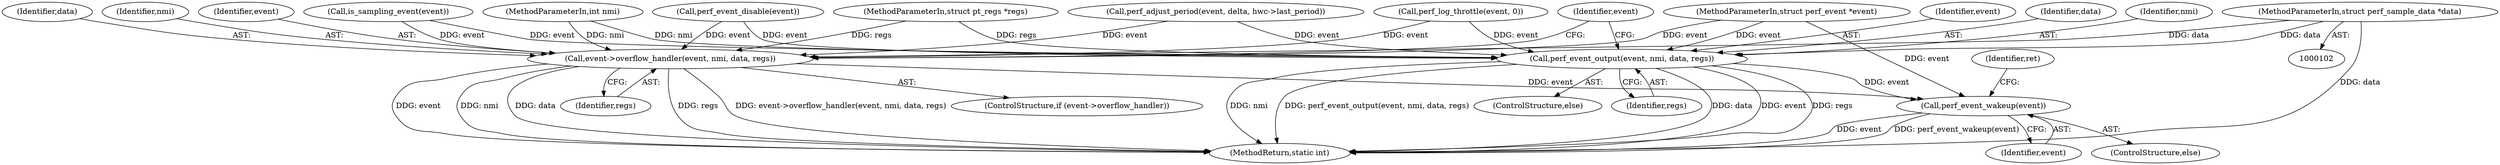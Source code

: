 digraph "1_linux_a8b0ca17b80e92faab46ee7179ba9e99ccb61233_53@pointer" {
"1000106" [label="(MethodParameterIn,struct perf_sample_data *data)"];
"1000244" [label="(Call,event->overflow_handler(event, nmi, data, regs))"];
"1000278" [label="(Call,perf_event_wakeup(event))"];
"1000250" [label="(Call,perf_event_output(event, nmi, data, regs))"];
"1000249" [label="(ControlStructure,else)"];
"1000277" [label="(ControlStructure,else)"];
"1000247" [label="(Identifier,data)"];
"1000279" [label="(Identifier,event)"];
"1000244" [label="(Call,event->overflow_handler(event, nmi, data, regs))"];
"1000106" [label="(MethodParameterIn,struct perf_sample_data *data)"];
"1000151" [label="(Call,perf_log_throttle(event, 0))"];
"1000278" [label="(Call,perf_event_wakeup(event))"];
"1000251" [label="(Identifier,event)"];
"1000196" [label="(Call,perf_adjust_period(event, delta, hwc->last_period))"];
"1000240" [label="(ControlStructure,if (event->overflow_handler))"];
"1000253" [label="(Identifier,data)"];
"1000258" [label="(Identifier,event)"];
"1000254" [label="(Identifier,regs)"];
"1000131" [label="(Call,is_sampling_event(event))"];
"1000281" [label="(Identifier,ret)"];
"1000282" [label="(MethodReturn,static int)"];
"1000246" [label="(Identifier,nmi)"];
"1000238" [label="(Call,perf_event_disable(event))"];
"1000107" [label="(MethodParameterIn,struct pt_regs *regs)"];
"1000245" [label="(Identifier,event)"];
"1000252" [label="(Identifier,nmi)"];
"1000250" [label="(Call,perf_event_output(event, nmi, data, regs))"];
"1000103" [label="(MethodParameterIn,struct perf_event *event)"];
"1000248" [label="(Identifier,regs)"];
"1000104" [label="(MethodParameterIn,int nmi)"];
"1000106" -> "1000102"  [label="AST: "];
"1000106" -> "1000282"  [label="DDG: data"];
"1000106" -> "1000244"  [label="DDG: data"];
"1000106" -> "1000250"  [label="DDG: data"];
"1000244" -> "1000240"  [label="AST: "];
"1000244" -> "1000248"  [label="CFG: "];
"1000245" -> "1000244"  [label="AST: "];
"1000246" -> "1000244"  [label="AST: "];
"1000247" -> "1000244"  [label="AST: "];
"1000248" -> "1000244"  [label="AST: "];
"1000258" -> "1000244"  [label="CFG: "];
"1000244" -> "1000282"  [label="DDG: regs"];
"1000244" -> "1000282"  [label="DDG: event->overflow_handler(event, nmi, data, regs)"];
"1000244" -> "1000282"  [label="DDG: event"];
"1000244" -> "1000282"  [label="DDG: nmi"];
"1000244" -> "1000282"  [label="DDG: data"];
"1000238" -> "1000244"  [label="DDG: event"];
"1000131" -> "1000244"  [label="DDG: event"];
"1000151" -> "1000244"  [label="DDG: event"];
"1000196" -> "1000244"  [label="DDG: event"];
"1000103" -> "1000244"  [label="DDG: event"];
"1000104" -> "1000244"  [label="DDG: nmi"];
"1000107" -> "1000244"  [label="DDG: regs"];
"1000244" -> "1000278"  [label="DDG: event"];
"1000278" -> "1000277"  [label="AST: "];
"1000278" -> "1000279"  [label="CFG: "];
"1000279" -> "1000278"  [label="AST: "];
"1000281" -> "1000278"  [label="CFG: "];
"1000278" -> "1000282"  [label="DDG: perf_event_wakeup(event)"];
"1000278" -> "1000282"  [label="DDG: event"];
"1000250" -> "1000278"  [label="DDG: event"];
"1000103" -> "1000278"  [label="DDG: event"];
"1000250" -> "1000249"  [label="AST: "];
"1000250" -> "1000254"  [label="CFG: "];
"1000251" -> "1000250"  [label="AST: "];
"1000252" -> "1000250"  [label="AST: "];
"1000253" -> "1000250"  [label="AST: "];
"1000254" -> "1000250"  [label="AST: "];
"1000258" -> "1000250"  [label="CFG: "];
"1000250" -> "1000282"  [label="DDG: data"];
"1000250" -> "1000282"  [label="DDG: event"];
"1000250" -> "1000282"  [label="DDG: regs"];
"1000250" -> "1000282"  [label="DDG: nmi"];
"1000250" -> "1000282"  [label="DDG: perf_event_output(event, nmi, data, regs)"];
"1000238" -> "1000250"  [label="DDG: event"];
"1000131" -> "1000250"  [label="DDG: event"];
"1000151" -> "1000250"  [label="DDG: event"];
"1000196" -> "1000250"  [label="DDG: event"];
"1000103" -> "1000250"  [label="DDG: event"];
"1000104" -> "1000250"  [label="DDG: nmi"];
"1000107" -> "1000250"  [label="DDG: regs"];
}
